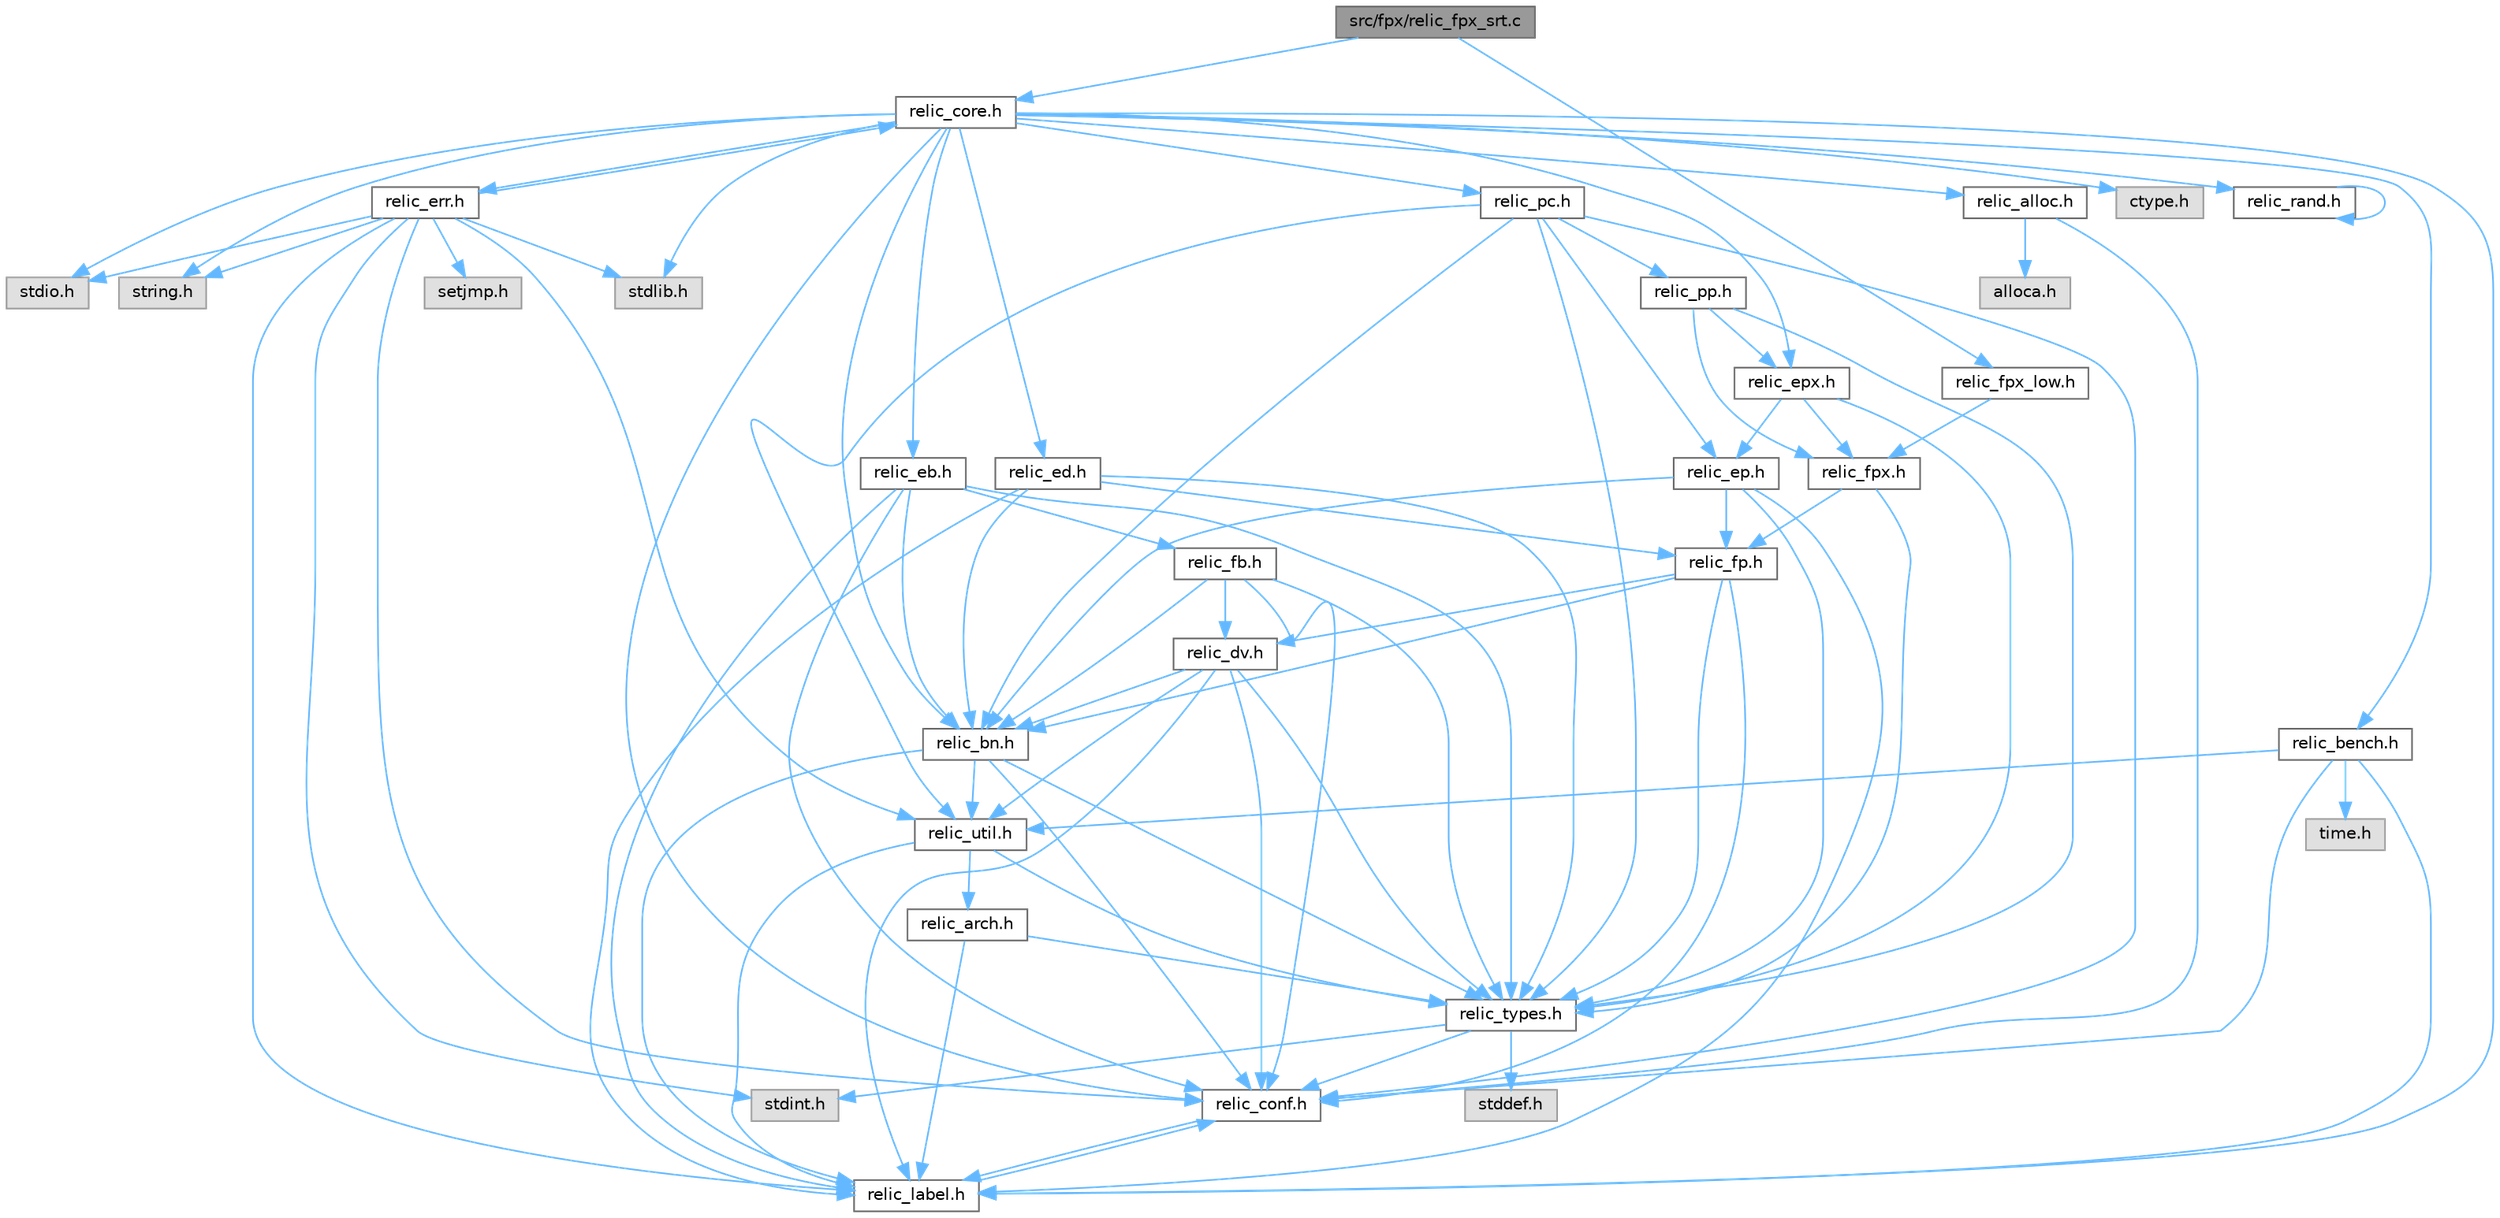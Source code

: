 digraph "src/fpx/relic_fpx_srt.c"
{
 // LATEX_PDF_SIZE
  bgcolor="transparent";
  edge [fontname=Helvetica,fontsize=10,labelfontname=Helvetica,labelfontsize=10];
  node [fontname=Helvetica,fontsize=10,shape=box,height=0.2,width=0.4];
  Node1 [id="Node000001",label="src/fpx/relic_fpx_srt.c",height=0.2,width=0.4,color="gray40", fillcolor="grey60", style="filled", fontcolor="black",tooltip=" "];
  Node1 -> Node2 [id="edge1_Node000001_Node000002",color="steelblue1",style="solid",tooltip=" "];
  Node2 [id="Node000002",label="relic_core.h",height=0.2,width=0.4,color="grey40", fillcolor="white", style="filled",URL="$db/d67/relic__core_8h.html",tooltip=" "];
  Node2 -> Node3 [id="edge2_Node000002_Node000003",color="steelblue1",style="solid",tooltip=" "];
  Node3 [id="Node000003",label="stdlib.h",height=0.2,width=0.4,color="grey60", fillcolor="#E0E0E0", style="filled",tooltip=" "];
  Node2 -> Node4 [id="edge3_Node000002_Node000004",color="steelblue1",style="solid",tooltip=" "];
  Node4 [id="Node000004",label="stdio.h",height=0.2,width=0.4,color="grey60", fillcolor="#E0E0E0", style="filled",tooltip=" "];
  Node2 -> Node5 [id="edge4_Node000002_Node000005",color="steelblue1",style="solid",tooltip=" "];
  Node5 [id="Node000005",label="string.h",height=0.2,width=0.4,color="grey60", fillcolor="#E0E0E0", style="filled",tooltip=" "];
  Node2 -> Node6 [id="edge5_Node000002_Node000006",color="steelblue1",style="solid",tooltip=" "];
  Node6 [id="Node000006",label="ctype.h",height=0.2,width=0.4,color="grey60", fillcolor="#E0E0E0", style="filled",tooltip=" "];
  Node2 -> Node7 [id="edge6_Node000002_Node000007",color="steelblue1",style="solid",tooltip=" "];
  Node7 [id="Node000007",label="relic_err.h",height=0.2,width=0.4,color="grey40", fillcolor="white", style="filled",URL="$d0/d09/relic__err_8h.html",tooltip=" "];
  Node7 -> Node8 [id="edge7_Node000007_Node000008",color="steelblue1",style="solid",tooltip=" "];
  Node8 [id="Node000008",label="stdint.h",height=0.2,width=0.4,color="grey60", fillcolor="#E0E0E0", style="filled",tooltip=" "];
  Node7 -> Node3 [id="edge8_Node000007_Node000003",color="steelblue1",style="solid",tooltip=" "];
  Node7 -> Node4 [id="edge9_Node000007_Node000004",color="steelblue1",style="solid",tooltip=" "];
  Node7 -> Node5 [id="edge10_Node000007_Node000005",color="steelblue1",style="solid",tooltip=" "];
  Node7 -> Node2 [id="edge11_Node000007_Node000002",color="steelblue1",style="solid",tooltip=" "];
  Node7 -> Node9 [id="edge12_Node000007_Node000009",color="steelblue1",style="solid",tooltip=" "];
  Node9 [id="Node000009",label="relic_conf.h",height=0.2,width=0.4,color="grey40", fillcolor="white", style="filled",URL="$d1/da4/relic__conf_8h.html",tooltip=" "];
  Node9 -> Node10 [id="edge13_Node000009_Node000010",color="steelblue1",style="solid",tooltip=" "];
  Node10 [id="Node000010",label="relic_label.h",height=0.2,width=0.4,color="grey40", fillcolor="white", style="filled",URL="$df/d60/relic__label_8h.html",tooltip=" "];
  Node10 -> Node9 [id="edge14_Node000010_Node000009",color="steelblue1",style="solid",tooltip=" "];
  Node7 -> Node11 [id="edge15_Node000007_Node000011",color="steelblue1",style="solid",tooltip=" "];
  Node11 [id="Node000011",label="relic_util.h",height=0.2,width=0.4,color="grey40", fillcolor="white", style="filled",URL="$d1/d8d/relic__util_8h.html",tooltip=" "];
  Node11 -> Node12 [id="edge16_Node000011_Node000012",color="steelblue1",style="solid",tooltip=" "];
  Node12 [id="Node000012",label="relic_arch.h",height=0.2,width=0.4,color="grey40", fillcolor="white", style="filled",URL="$d7/d48/relic__arch_8h.html",tooltip=" "];
  Node12 -> Node13 [id="edge17_Node000012_Node000013",color="steelblue1",style="solid",tooltip=" "];
  Node13 [id="Node000013",label="relic_types.h",height=0.2,width=0.4,color="grey40", fillcolor="white", style="filled",URL="$d4/dd7/relic__types_8h.html",tooltip=" "];
  Node13 -> Node14 [id="edge18_Node000013_Node000014",color="steelblue1",style="solid",tooltip=" "];
  Node14 [id="Node000014",label="stddef.h",height=0.2,width=0.4,color="grey60", fillcolor="#E0E0E0", style="filled",tooltip=" "];
  Node13 -> Node8 [id="edge19_Node000013_Node000008",color="steelblue1",style="solid",tooltip=" "];
  Node13 -> Node9 [id="edge20_Node000013_Node000009",color="steelblue1",style="solid",tooltip=" "];
  Node12 -> Node10 [id="edge21_Node000012_Node000010",color="steelblue1",style="solid",tooltip=" "];
  Node11 -> Node13 [id="edge22_Node000011_Node000013",color="steelblue1",style="solid",tooltip=" "];
  Node11 -> Node10 [id="edge23_Node000011_Node000010",color="steelblue1",style="solid",tooltip=" "];
  Node7 -> Node10 [id="edge24_Node000007_Node000010",color="steelblue1",style="solid",tooltip=" "];
  Node7 -> Node15 [id="edge25_Node000007_Node000015",color="steelblue1",style="solid",tooltip=" "];
  Node15 [id="Node000015",label="setjmp.h",height=0.2,width=0.4,color="grey60", fillcolor="#E0E0E0", style="filled",tooltip=" "];
  Node2 -> Node16 [id="edge26_Node000002_Node000016",color="steelblue1",style="solid",tooltip=" "];
  Node16 [id="Node000016",label="relic_bn.h",height=0.2,width=0.4,color="grey40", fillcolor="white", style="filled",URL="$d2/df6/relic__bn_8h.html",tooltip=" "];
  Node16 -> Node9 [id="edge27_Node000016_Node000009",color="steelblue1",style="solid",tooltip=" "];
  Node16 -> Node11 [id="edge28_Node000016_Node000011",color="steelblue1",style="solid",tooltip=" "];
  Node16 -> Node13 [id="edge29_Node000016_Node000013",color="steelblue1",style="solid",tooltip=" "];
  Node16 -> Node10 [id="edge30_Node000016_Node000010",color="steelblue1",style="solid",tooltip=" "];
  Node2 -> Node17 [id="edge31_Node000002_Node000017",color="steelblue1",style="solid",tooltip=" "];
  Node17 [id="Node000017",label="relic_eb.h",height=0.2,width=0.4,color="grey40", fillcolor="white", style="filled",URL="$d0/d24/relic__eb_8h.html",tooltip=" "];
  Node17 -> Node18 [id="edge32_Node000017_Node000018",color="steelblue1",style="solid",tooltip=" "];
  Node18 [id="Node000018",label="relic_fb.h",height=0.2,width=0.4,color="grey40", fillcolor="white", style="filled",URL="$dc/de1/relic__fb_8h.html",tooltip=" "];
  Node18 -> Node16 [id="edge33_Node000018_Node000016",color="steelblue1",style="solid",tooltip=" "];
  Node18 -> Node19 [id="edge34_Node000018_Node000019",color="steelblue1",style="solid",tooltip=" "];
  Node19 [id="Node000019",label="relic_dv.h",height=0.2,width=0.4,color="grey40", fillcolor="white", style="filled",URL="$d3/d30/relic__dv_8h.html",tooltip=" "];
  Node19 -> Node16 [id="edge35_Node000019_Node000016",color="steelblue1",style="solid",tooltip=" "];
  Node19 -> Node9 [id="edge36_Node000019_Node000009",color="steelblue1",style="solid",tooltip=" "];
  Node19 -> Node13 [id="edge37_Node000019_Node000013",color="steelblue1",style="solid",tooltip=" "];
  Node19 -> Node11 [id="edge38_Node000019_Node000011",color="steelblue1",style="solid",tooltip=" "];
  Node19 -> Node10 [id="edge39_Node000019_Node000010",color="steelblue1",style="solid",tooltip=" "];
  Node18 -> Node9 [id="edge40_Node000018_Node000009",color="steelblue1",style="solid",tooltip=" "];
  Node18 -> Node13 [id="edge41_Node000018_Node000013",color="steelblue1",style="solid",tooltip=" "];
  Node17 -> Node16 [id="edge42_Node000017_Node000016",color="steelblue1",style="solid",tooltip=" "];
  Node17 -> Node9 [id="edge43_Node000017_Node000009",color="steelblue1",style="solid",tooltip=" "];
  Node17 -> Node13 [id="edge44_Node000017_Node000013",color="steelblue1",style="solid",tooltip=" "];
  Node17 -> Node10 [id="edge45_Node000017_Node000010",color="steelblue1",style="solid",tooltip=" "];
  Node2 -> Node20 [id="edge46_Node000002_Node000020",color="steelblue1",style="solid",tooltip=" "];
  Node20 [id="Node000020",label="relic_epx.h",height=0.2,width=0.4,color="grey40", fillcolor="white", style="filled",URL="$d9/d7d/relic__epx_8h.html",tooltip=" "];
  Node20 -> Node21 [id="edge47_Node000020_Node000021",color="steelblue1",style="solid",tooltip=" "];
  Node21 [id="Node000021",label="relic_fpx.h",height=0.2,width=0.4,color="grey40", fillcolor="white", style="filled",URL="$d9/d17/relic__fpx_8h.html",tooltip=" "];
  Node21 -> Node22 [id="edge48_Node000021_Node000022",color="steelblue1",style="solid",tooltip=" "];
  Node22 [id="Node000022",label="relic_fp.h",height=0.2,width=0.4,color="grey40", fillcolor="white", style="filled",URL="$d5/dfa/relic__fp_8h.html",tooltip=" "];
  Node22 -> Node19 [id="edge49_Node000022_Node000019",color="steelblue1",style="solid",tooltip=" "];
  Node22 -> Node16 [id="edge50_Node000022_Node000016",color="steelblue1",style="solid",tooltip=" "];
  Node22 -> Node9 [id="edge51_Node000022_Node000009",color="steelblue1",style="solid",tooltip=" "];
  Node22 -> Node13 [id="edge52_Node000022_Node000013",color="steelblue1",style="solid",tooltip=" "];
  Node21 -> Node13 [id="edge53_Node000021_Node000013",color="steelblue1",style="solid",tooltip=" "];
  Node20 -> Node23 [id="edge54_Node000020_Node000023",color="steelblue1",style="solid",tooltip=" "];
  Node23 [id="Node000023",label="relic_ep.h",height=0.2,width=0.4,color="grey40", fillcolor="white", style="filled",URL="$d3/df7/relic__ep_8h.html",tooltip=" "];
  Node23 -> Node22 [id="edge55_Node000023_Node000022",color="steelblue1",style="solid",tooltip=" "];
  Node23 -> Node16 [id="edge56_Node000023_Node000016",color="steelblue1",style="solid",tooltip=" "];
  Node23 -> Node13 [id="edge57_Node000023_Node000013",color="steelblue1",style="solid",tooltip=" "];
  Node23 -> Node10 [id="edge58_Node000023_Node000010",color="steelblue1",style="solid",tooltip=" "];
  Node20 -> Node13 [id="edge59_Node000020_Node000013",color="steelblue1",style="solid",tooltip=" "];
  Node2 -> Node24 [id="edge60_Node000002_Node000024",color="steelblue1",style="solid",tooltip=" "];
  Node24 [id="Node000024",label="relic_ed.h",height=0.2,width=0.4,color="grey40", fillcolor="white", style="filled",URL="$d6/d6d/relic__ed_8h.html",tooltip=" "];
  Node24 -> Node22 [id="edge61_Node000024_Node000022",color="steelblue1",style="solid",tooltip=" "];
  Node24 -> Node16 [id="edge62_Node000024_Node000016",color="steelblue1",style="solid",tooltip=" "];
  Node24 -> Node13 [id="edge63_Node000024_Node000013",color="steelblue1",style="solid",tooltip=" "];
  Node24 -> Node10 [id="edge64_Node000024_Node000010",color="steelblue1",style="solid",tooltip=" "];
  Node2 -> Node25 [id="edge65_Node000002_Node000025",color="steelblue1",style="solid",tooltip=" "];
  Node25 [id="Node000025",label="relic_pc.h",height=0.2,width=0.4,color="grey40", fillcolor="white", style="filled",URL="$df/d3f/relic__pc_8h.html",tooltip=" "];
  Node25 -> Node23 [id="edge66_Node000025_Node000023",color="steelblue1",style="solid",tooltip=" "];
  Node25 -> Node26 [id="edge67_Node000025_Node000026",color="steelblue1",style="solid",tooltip=" "];
  Node26 [id="Node000026",label="relic_pp.h",height=0.2,width=0.4,color="grey40", fillcolor="white", style="filled",URL="$d1/d95/relic__pp_8h.html",tooltip=" "];
  Node26 -> Node21 [id="edge68_Node000026_Node000021",color="steelblue1",style="solid",tooltip=" "];
  Node26 -> Node20 [id="edge69_Node000026_Node000020",color="steelblue1",style="solid",tooltip=" "];
  Node26 -> Node13 [id="edge70_Node000026_Node000013",color="steelblue1",style="solid",tooltip=" "];
  Node25 -> Node16 [id="edge71_Node000025_Node000016",color="steelblue1",style="solid",tooltip=" "];
  Node25 -> Node11 [id="edge72_Node000025_Node000011",color="steelblue1",style="solid",tooltip=" "];
  Node25 -> Node9 [id="edge73_Node000025_Node000009",color="steelblue1",style="solid",tooltip=" "];
  Node25 -> Node13 [id="edge74_Node000025_Node000013",color="steelblue1",style="solid",tooltip=" "];
  Node2 -> Node9 [id="edge75_Node000002_Node000009",color="steelblue1",style="solid",tooltip=" "];
  Node2 -> Node27 [id="edge76_Node000002_Node000027",color="steelblue1",style="solid",tooltip=" "];
  Node27 [id="Node000027",label="relic_bench.h",height=0.2,width=0.4,color="grey40", fillcolor="white", style="filled",URL="$dd/d4c/relic__bench_8h.html",tooltip=" "];
  Node27 -> Node9 [id="edge77_Node000027_Node000009",color="steelblue1",style="solid",tooltip=" "];
  Node27 -> Node10 [id="edge78_Node000027_Node000010",color="steelblue1",style="solid",tooltip=" "];
  Node27 -> Node11 [id="edge79_Node000027_Node000011",color="steelblue1",style="solid",tooltip=" "];
  Node27 -> Node28 [id="edge80_Node000027_Node000028",color="steelblue1",style="solid",tooltip=" "];
  Node28 [id="Node000028",label="time.h",height=0.2,width=0.4,color="grey60", fillcolor="#E0E0E0", style="filled",tooltip=" "];
  Node2 -> Node29 [id="edge81_Node000002_Node000029",color="steelblue1",style="solid",tooltip=" "];
  Node29 [id="Node000029",label="relic_rand.h",height=0.2,width=0.4,color="grey40", fillcolor="white", style="filled",URL="$d7/d29/relic__rand_8h.html",tooltip=" "];
  Node29 -> Node29 [id="edge82_Node000029_Node000029",color="steelblue1",style="solid",tooltip=" "];
  Node2 -> Node10 [id="edge83_Node000002_Node000010",color="steelblue1",style="solid",tooltip=" "];
  Node2 -> Node30 [id="edge84_Node000002_Node000030",color="steelblue1",style="solid",tooltip=" "];
  Node30 [id="Node000030",label="relic_alloc.h",height=0.2,width=0.4,color="grey40", fillcolor="white", style="filled",URL="$d6/d2b/relic__alloc_8h.html",tooltip=" "];
  Node30 -> Node9 [id="edge85_Node000030_Node000009",color="steelblue1",style="solid",tooltip=" "];
  Node30 -> Node31 [id="edge86_Node000030_Node000031",color="steelblue1",style="solid",tooltip=" "];
  Node31 [id="Node000031",label="alloca.h",height=0.2,width=0.4,color="grey60", fillcolor="#E0E0E0", style="filled",tooltip=" "];
  Node1 -> Node32 [id="edge87_Node000001_Node000032",color="steelblue1",style="solid",tooltip=" "];
  Node32 [id="Node000032",label="relic_fpx_low.h",height=0.2,width=0.4,color="grey40", fillcolor="white", style="filled",URL="$d8/d61/relic__fpx__low_8h.html",tooltip=" "];
  Node32 -> Node21 [id="edge88_Node000032_Node000021",color="steelblue1",style="solid",tooltip=" "];
}
